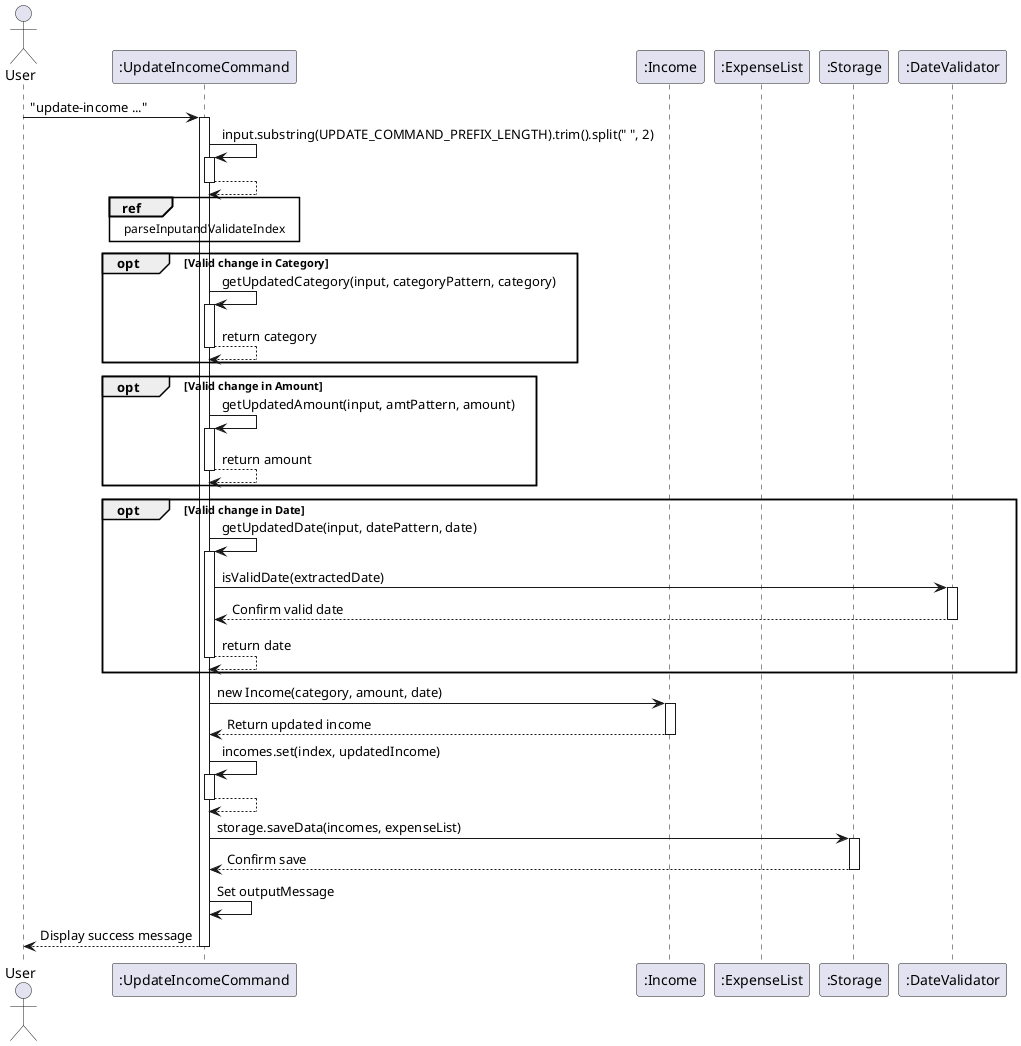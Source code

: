 @startuml
actor User
participant ":UpdateIncomeCommand" as UpdateIncomeCommand
participant ":Income" as Income
participant ":ExpenseList" as ExpenseList
participant ":Storage" as Storage
participant ":DateValidator" as DateValidator

User -> UpdateIncomeCommand: "update-income ..."
activate UpdateIncomeCommand


UpdateIncomeCommand -> UpdateIncomeCommand: input.substring(UPDATE_COMMAND_PREFIX_LENGTH).trim().split(" ", 2)
activate UpdateIncomeCommand
UpdateIncomeCommand --> UpdateIncomeCommand
deactivate UpdateIncomeCommand

ref over UpdateIncomeCommand : parseInputandValidateIndex

opt Valid change in Category
UpdateIncomeCommand -> UpdateIncomeCommand: getUpdatedCategory(input, categoryPattern, category)
activate UpdateIncomeCommand
UpdateIncomeCommand --> UpdateIncomeCommand: return category
deactivate UpdateIncomeCommand
end

opt Valid change in Amount
UpdateIncomeCommand -> UpdateIncomeCommand: getUpdatedAmount(input, amtPattern, amount)
activate UpdateIncomeCommand
UpdateIncomeCommand --> UpdateIncomeCommand: return amount
deactivate UpdateIncomeCommand
end

opt Valid change in Date
UpdateIncomeCommand -> UpdateIncomeCommand: getUpdatedDate(input, datePattern, date)
activate UpdateIncomeCommand
UpdateIncomeCommand -> DateValidator: isValidDate(extractedDate)
activate DateValidator
DateValidator --> UpdateIncomeCommand: Confirm valid date
deactivate DateValidator
UpdateIncomeCommand --> UpdateIncomeCommand: return date
deactivate UpdateIncomeCommand
end


UpdateIncomeCommand -> Income: new Income(category, amount, date)
activate Income
Income --> UpdateIncomeCommand: Return updated income
deactivate Income


UpdateIncomeCommand -> UpdateIncomeCommand: incomes.set(index, updatedIncome)
activate UpdateIncomeCommand
UpdateIncomeCommand --> UpdateIncomeCommand
deactivate UpdateIncomeCommand



UpdateIncomeCommand -> Storage: storage.saveData(incomes, expenseList)
activate Storage
Storage --> UpdateIncomeCommand: Confirm save
deactivate Storage


UpdateIncomeCommand -> UpdateIncomeCommand: Set outputMessage
UpdateIncomeCommand --> User: Display success message
deactivate UpdateIncomeCommand
@enduml